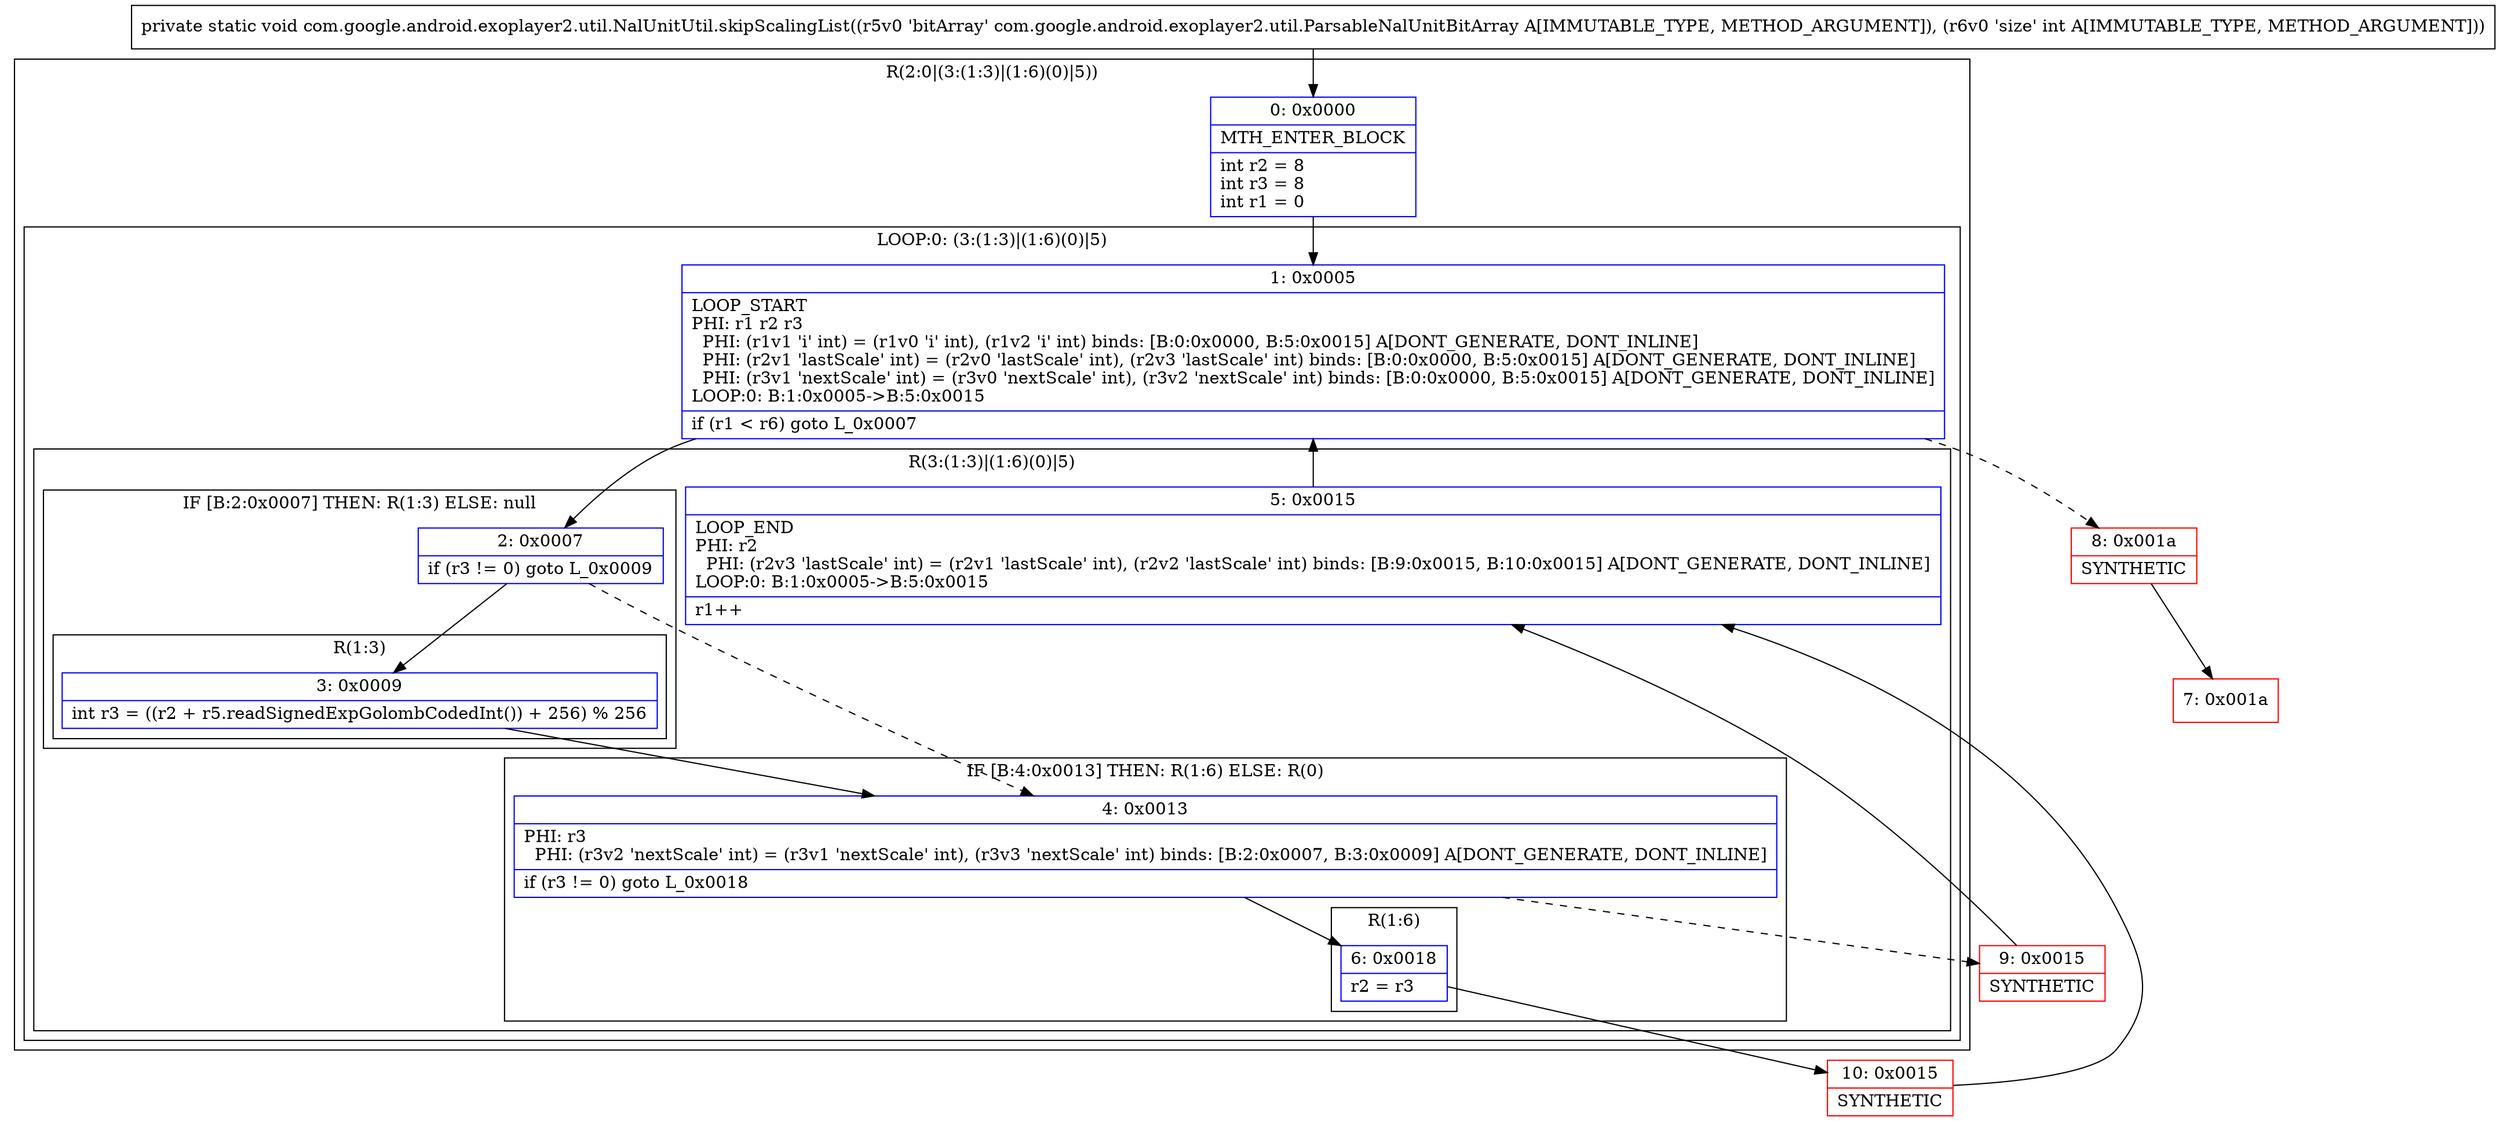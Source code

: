 digraph "CFG forcom.google.android.exoplayer2.util.NalUnitUtil.skipScalingList(Lcom\/google\/android\/exoplayer2\/util\/ParsableNalUnitBitArray;I)V" {
subgraph cluster_Region_1608224836 {
label = "R(2:0|(3:(1:3)|(1:6)(0)|5))";
node [shape=record,color=blue];
Node_0 [shape=record,label="{0\:\ 0x0000|MTH_ENTER_BLOCK\l|int r2 = 8\lint r3 = 8\lint r1 = 0\l}"];
subgraph cluster_LoopRegion_983736333 {
label = "LOOP:0: (3:(1:3)|(1:6)(0)|5)";
node [shape=record,color=blue];
Node_1 [shape=record,label="{1\:\ 0x0005|LOOP_START\lPHI: r1 r2 r3 \l  PHI: (r1v1 'i' int) = (r1v0 'i' int), (r1v2 'i' int) binds: [B:0:0x0000, B:5:0x0015] A[DONT_GENERATE, DONT_INLINE]\l  PHI: (r2v1 'lastScale' int) = (r2v0 'lastScale' int), (r2v3 'lastScale' int) binds: [B:0:0x0000, B:5:0x0015] A[DONT_GENERATE, DONT_INLINE]\l  PHI: (r3v1 'nextScale' int) = (r3v0 'nextScale' int), (r3v2 'nextScale' int) binds: [B:0:0x0000, B:5:0x0015] A[DONT_GENERATE, DONT_INLINE]\lLOOP:0: B:1:0x0005\-\>B:5:0x0015\l|if (r1 \< r6) goto L_0x0007\l}"];
subgraph cluster_Region_260984901 {
label = "R(3:(1:3)|(1:6)(0)|5)";
node [shape=record,color=blue];
subgraph cluster_IfRegion_284869829 {
label = "IF [B:2:0x0007] THEN: R(1:3) ELSE: null";
node [shape=record,color=blue];
Node_2 [shape=record,label="{2\:\ 0x0007|if (r3 != 0) goto L_0x0009\l}"];
subgraph cluster_Region_1114566370 {
label = "R(1:3)";
node [shape=record,color=blue];
Node_3 [shape=record,label="{3\:\ 0x0009|int r3 = ((r2 + r5.readSignedExpGolombCodedInt()) + 256) % 256\l}"];
}
}
subgraph cluster_IfRegion_320880430 {
label = "IF [B:4:0x0013] THEN: R(1:6) ELSE: R(0)";
node [shape=record,color=blue];
Node_4 [shape=record,label="{4\:\ 0x0013|PHI: r3 \l  PHI: (r3v2 'nextScale' int) = (r3v1 'nextScale' int), (r3v3 'nextScale' int) binds: [B:2:0x0007, B:3:0x0009] A[DONT_GENERATE, DONT_INLINE]\l|if (r3 != 0) goto L_0x0018\l}"];
subgraph cluster_Region_1222393585 {
label = "R(1:6)";
node [shape=record,color=blue];
Node_6 [shape=record,label="{6\:\ 0x0018|r2 = r3\l}"];
}
subgraph cluster_Region_1721228714 {
label = "R(0)";
node [shape=record,color=blue];
}
}
Node_5 [shape=record,label="{5\:\ 0x0015|LOOP_END\lPHI: r2 \l  PHI: (r2v3 'lastScale' int) = (r2v1 'lastScale' int), (r2v2 'lastScale' int) binds: [B:9:0x0015, B:10:0x0015] A[DONT_GENERATE, DONT_INLINE]\lLOOP:0: B:1:0x0005\-\>B:5:0x0015\l|r1++\l}"];
}
}
}
Node_7 [shape=record,color=red,label="{7\:\ 0x001a}"];
Node_8 [shape=record,color=red,label="{8\:\ 0x001a|SYNTHETIC\l}"];
Node_9 [shape=record,color=red,label="{9\:\ 0x0015|SYNTHETIC\l}"];
Node_10 [shape=record,color=red,label="{10\:\ 0x0015|SYNTHETIC\l}"];
MethodNode[shape=record,label="{private static void com.google.android.exoplayer2.util.NalUnitUtil.skipScalingList((r5v0 'bitArray' com.google.android.exoplayer2.util.ParsableNalUnitBitArray A[IMMUTABLE_TYPE, METHOD_ARGUMENT]), (r6v0 'size' int A[IMMUTABLE_TYPE, METHOD_ARGUMENT])) }"];
MethodNode -> Node_0;
Node_0 -> Node_1;
Node_1 -> Node_2;
Node_1 -> Node_8[style=dashed];
Node_2 -> Node_3;
Node_2 -> Node_4[style=dashed];
Node_3 -> Node_4;
Node_4 -> Node_6;
Node_4 -> Node_9[style=dashed];
Node_6 -> Node_10;
Node_5 -> Node_1;
Node_8 -> Node_7;
Node_9 -> Node_5;
Node_10 -> Node_5;
}

